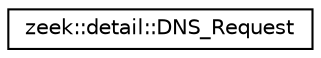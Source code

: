 digraph "Graphical Class Hierarchy"
{
 // LATEX_PDF_SIZE
  edge [fontname="Helvetica",fontsize="10",labelfontname="Helvetica",labelfontsize="10"];
  node [fontname="Helvetica",fontsize="10",shape=record];
  rankdir="LR";
  Node0 [label="zeek::detail::DNS_Request",height=0.2,width=0.4,color="black", fillcolor="white", style="filled",URL="$d8/d3b/classzeek_1_1detail_1_1DNS__Request.html",tooltip=" "];
}
